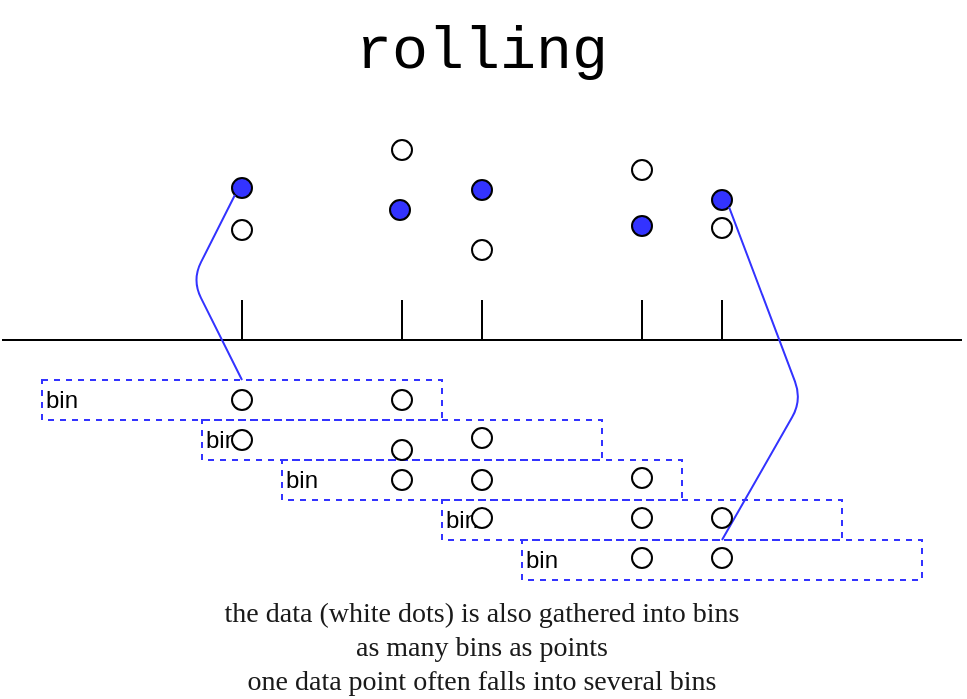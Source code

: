 <mxfile>
    <diagram id="GY3ORiCnf8cUA9PGGPgR" name="Page-1">
        <mxGraphModel dx="994" dy="697" grid="1" gridSize="5" guides="1" tooltips="1" connect="1" arrows="1" fold="1" page="1" pageScale="1" pageWidth="827" pageHeight="1169" math="0" shadow="0">
            <root>
                <mxCell id="0"/>
                <mxCell id="1" parent="0"/>
                <mxCell id="2" value="" style="endArrow=none;html=1;" parent="1" edge="1">
                    <mxGeometry width="50" height="50" relative="1" as="geometry">
                        <mxPoint x="80" y="320" as="sourcePoint"/>
                        <mxPoint x="560" y="320" as="targetPoint"/>
                    </mxGeometry>
                </mxCell>
                <mxCell id="4" value="" style="ellipse;whiteSpace=wrap;html=1;" parent="1" vertex="1">
                    <mxGeometry x="395" y="230" width="10" height="10" as="geometry"/>
                </mxCell>
                <mxCell id="7" value="" style="endArrow=none;html=1;" parent="1" edge="1">
                    <mxGeometry width="50" height="50" relative="1" as="geometry">
                        <mxPoint x="280" y="320" as="sourcePoint"/>
                        <mxPoint x="280" y="300" as="targetPoint"/>
                    </mxGeometry>
                </mxCell>
                <mxCell id="8" value="" style="endArrow=none;html=1;" parent="1" edge="1">
                    <mxGeometry width="50" height="50" relative="1" as="geometry">
                        <mxPoint x="400" y="320" as="sourcePoint"/>
                        <mxPoint x="400" y="300" as="targetPoint"/>
                    </mxGeometry>
                </mxCell>
                <mxCell id="14" value="" style="ellipse;whiteSpace=wrap;html=1;" parent="1" vertex="1">
                    <mxGeometry x="195" y="260" width="10" height="10" as="geometry"/>
                </mxCell>
                <mxCell id="19" value="" style="ellipse;whiteSpace=wrap;html=1;" parent="1" vertex="1">
                    <mxGeometry x="315" y="270" width="10" height="10" as="geometry"/>
                </mxCell>
                <mxCell id="43" value="bin" style="text;html=1;strokeColor=#3333FF;fillColor=none;align=left;verticalAlign=middle;whiteSpace=wrap;rounded=0;dashed=1;" parent="1" vertex="1">
                    <mxGeometry x="100" y="340" width="200" height="20" as="geometry"/>
                </mxCell>
                <mxCell id="49" value="&lt;font face=&quot;Courier New&quot; style=&quot;font-size: 30px&quot;&gt;rolling&lt;/font&gt;" style="text;html=1;strokeColor=none;fillColor=none;align=center;verticalAlign=middle;whiteSpace=wrap;rounded=0;dashed=1;" parent="1" vertex="1">
                    <mxGeometry x="240" y="150" width="160" height="50" as="geometry"/>
                </mxCell>
                <mxCell id="50" value="the data (white dots) is also gathered into bins&#10;as many bins as points&#10;one data point often falls into several bins" style="text;strokeColor=none;fillColor=none;align=center;verticalAlign=middle;whiteSpace=wrap;rounded=0;dashed=1;fontFamily=Comic Sans MS;fontSize=14;fontColor=#1A1A1A;" parent="1" vertex="1">
                    <mxGeometry x="115" y="450" width="410" height="47" as="geometry"/>
                </mxCell>
                <mxCell id="62" value="" style="endArrow=none;html=1;" edge="1" parent="1">
                    <mxGeometry width="50" height="50" relative="1" as="geometry">
                        <mxPoint x="200" y="320" as="sourcePoint"/>
                        <mxPoint x="200" y="300" as="targetPoint"/>
                    </mxGeometry>
                </mxCell>
                <mxCell id="64" value="" style="endArrow=none;html=1;" edge="1" parent="1">
                    <mxGeometry width="50" height="50" relative="1" as="geometry">
                        <mxPoint x="320" y="320" as="sourcePoint"/>
                        <mxPoint x="320" y="300" as="targetPoint"/>
                    </mxGeometry>
                </mxCell>
                <mxCell id="66" value="" style="endArrow=none;html=1;" edge="1" parent="1">
                    <mxGeometry width="50" height="50" relative="1" as="geometry">
                        <mxPoint x="440" y="320" as="sourcePoint"/>
                        <mxPoint x="440" y="300" as="targetPoint"/>
                    </mxGeometry>
                </mxCell>
                <mxCell id="69" value="" style="ellipse;whiteSpace=wrap;html=1;" vertex="1" parent="1">
                    <mxGeometry x="435" y="259" width="10" height="10" as="geometry"/>
                </mxCell>
                <mxCell id="70" value="" style="ellipse;whiteSpace=wrap;html=1;" vertex="1" parent="1">
                    <mxGeometry x="275" y="220" width="10" height="10" as="geometry"/>
                </mxCell>
                <mxCell id="72" value="" style="ellipse;whiteSpace=wrap;html=1;fillColor=#3333FF;" vertex="1" parent="1">
                    <mxGeometry x="395" y="258" width="10" height="10" as="geometry"/>
                </mxCell>
                <mxCell id="80" value="" style="ellipse;whiteSpace=wrap;html=1;fillColor=#3333FF;" vertex="1" parent="1">
                    <mxGeometry x="435" y="245" width="10" height="10" as="geometry"/>
                </mxCell>
                <mxCell id="81" value="" style="ellipse;whiteSpace=wrap;html=1;fillColor=#3333FF;" vertex="1" parent="1">
                    <mxGeometry x="195" y="239" width="10" height="10" as="geometry"/>
                </mxCell>
                <mxCell id="83" value="" style="ellipse;whiteSpace=wrap;html=1;fillColor=#3333FF;" vertex="1" parent="1">
                    <mxGeometry x="274" y="250" width="10" height="10" as="geometry"/>
                </mxCell>
                <mxCell id="84" value="" style="ellipse;whiteSpace=wrap;html=1;fillColor=#3333FF;" vertex="1" parent="1">
                    <mxGeometry x="315" y="240" width="10" height="10" as="geometry"/>
                </mxCell>
                <mxCell id="85" value="" style="endArrow=none;html=1;exitX=0;exitY=0;exitDx=0;exitDy=0;strokeColor=#3333FF;entryX=0;entryY=1;entryDx=0;entryDy=0;" edge="1" parent="1" target="81">
                    <mxGeometry width="50" height="50" relative="1" as="geometry">
                        <mxPoint x="200.0" y="340" as="sourcePoint"/>
                        <mxPoint x="196.464" y="248.536" as="targetPoint"/>
                        <Array as="points">
                            <mxPoint x="175" y="290"/>
                        </Array>
                    </mxGeometry>
                </mxCell>
                <mxCell id="87" value="" style="endArrow=none;html=1;exitX=0;exitY=0;exitDx=0;exitDy=0;strokeColor=#3333FF;entryX=1;entryY=1;entryDx=0;entryDy=0;" edge="1" parent="1" target="80">
                    <mxGeometry width="50" height="50" relative="1" as="geometry">
                        <mxPoint x="440.0" y="420" as="sourcePoint"/>
                        <mxPoint x="434.37" y="266.34" as="targetPoint"/>
                        <Array as="points">
                            <mxPoint x="480" y="350"/>
                        </Array>
                    </mxGeometry>
                </mxCell>
                <mxCell id="92" value="bin" style="text;html=1;strokeColor=#3333FF;fillColor=none;align=left;verticalAlign=middle;whiteSpace=wrap;rounded=0;dashed=1;" vertex="1" parent="1">
                    <mxGeometry x="180" y="360" width="200" height="20" as="geometry"/>
                </mxCell>
                <mxCell id="93" value="bin" style="text;html=1;strokeColor=#3333FF;fillColor=none;align=left;verticalAlign=middle;whiteSpace=wrap;rounded=0;dashed=1;" vertex="1" parent="1">
                    <mxGeometry x="220" y="380" width="200" height="20" as="geometry"/>
                </mxCell>
                <mxCell id="94" value="bin" style="text;html=1;strokeColor=#3333FF;fillColor=none;align=left;verticalAlign=middle;whiteSpace=wrap;rounded=0;dashed=1;" vertex="1" parent="1">
                    <mxGeometry x="300" y="400" width="200" height="20" as="geometry"/>
                </mxCell>
                <mxCell id="95" value="bin" style="text;html=1;strokeColor=#3333FF;fillColor=none;align=left;verticalAlign=middle;whiteSpace=wrap;rounded=0;dashed=1;" vertex="1" parent="1">
                    <mxGeometry x="340" y="420" width="200" height="20" as="geometry"/>
                </mxCell>
                <mxCell id="96" value="" style="ellipse;whiteSpace=wrap;html=1;" vertex="1" parent="1">
                    <mxGeometry x="195" y="345" width="10" height="10" as="geometry"/>
                </mxCell>
                <mxCell id="97" value="" style="ellipse;whiteSpace=wrap;html=1;" vertex="1" parent="1">
                    <mxGeometry x="275" y="345" width="10" height="10" as="geometry"/>
                </mxCell>
                <mxCell id="98" value="" style="ellipse;whiteSpace=wrap;html=1;" vertex="1" parent="1">
                    <mxGeometry x="195" y="365" width="10" height="10" as="geometry"/>
                </mxCell>
                <mxCell id="99" value="" style="ellipse;whiteSpace=wrap;html=1;" vertex="1" parent="1">
                    <mxGeometry x="275" y="370" width="10" height="10" as="geometry"/>
                </mxCell>
                <mxCell id="100" value="" style="ellipse;whiteSpace=wrap;html=1;" vertex="1" parent="1">
                    <mxGeometry x="275" y="385" width="10" height="10" as="geometry"/>
                </mxCell>
                <mxCell id="101" value="" style="ellipse;whiteSpace=wrap;html=1;" vertex="1" parent="1">
                    <mxGeometry x="315" y="385" width="10" height="10" as="geometry"/>
                </mxCell>
                <mxCell id="102" value="" style="ellipse;whiteSpace=wrap;html=1;" vertex="1" parent="1">
                    <mxGeometry x="315" y="364" width="10" height="10" as="geometry"/>
                </mxCell>
                <mxCell id="103" value="" style="ellipse;whiteSpace=wrap;html=1;" vertex="1" parent="1">
                    <mxGeometry x="315" y="404" width="10" height="10" as="geometry"/>
                </mxCell>
                <mxCell id="104" value="" style="ellipse;whiteSpace=wrap;html=1;" vertex="1" parent="1">
                    <mxGeometry x="395" y="404" width="10" height="10" as="geometry"/>
                </mxCell>
                <mxCell id="105" value="" style="ellipse;whiteSpace=wrap;html=1;" vertex="1" parent="1">
                    <mxGeometry x="395" y="384" width="10" height="10" as="geometry"/>
                </mxCell>
                <mxCell id="106" value="" style="ellipse;whiteSpace=wrap;html=1;" vertex="1" parent="1">
                    <mxGeometry x="395" y="424" width="10" height="10" as="geometry"/>
                </mxCell>
                <mxCell id="107" value="" style="ellipse;whiteSpace=wrap;html=1;" vertex="1" parent="1">
                    <mxGeometry x="435" y="424" width="10" height="10" as="geometry"/>
                </mxCell>
                <mxCell id="108" value="" style="ellipse;whiteSpace=wrap;html=1;" vertex="1" parent="1">
                    <mxGeometry x="435" y="404" width="10" height="10" as="geometry"/>
                </mxCell>
            </root>
        </mxGraphModel>
    </diagram>
</mxfile>